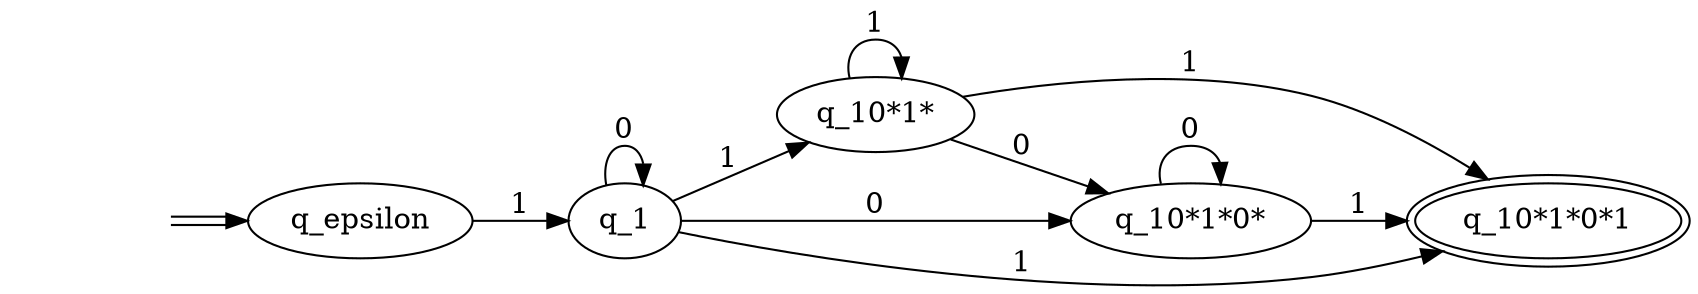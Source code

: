 digraph Automaton { 
  rankdir = LR
  0 [label="q_epsilon"];  1 [label="q_1"];  2 [label="q_10*1*"];  3 [label="q_10*1*0*"];  4 [label="q_10*1*0*1",peripheries=2];  start0 [style=invis]
  start0 -> 0[color="black:white:black"]
  0 -> 1 [label = "1" ]
  1 -> 1 [label = "0" ]
  1 -> 3 [label = "0" ]
  1 -> 2 [label = "1" ]
  1 -> 4 [label = "1" ]
  2 -> 3 [label = "0" ]
  2 -> 2 [label = "1" ]
  2 -> 4 [label = "1" ]
  3 -> 3 [label = "0" ]
  3 -> 4 [label = "1" ]
}

